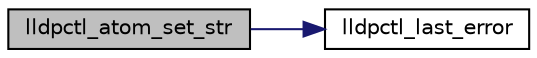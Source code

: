 digraph G
{
  edge [fontname="Helvetica",fontsize="10",labelfontname="Helvetica",labelfontsize="10"];
  node [fontname="Helvetica",fontsize="10",shape=record];
  rankdir="LR";
  Node1 [label="lldpctl_atom_set_str",height=0.2,width=0.4,color="black", fillcolor="grey75", style="filled" fontcolor="black"];
  Node1 -> Node2 [color="midnightblue",fontsize="10",style="solid",fontname="Helvetica"];
  Node2 [label="lldpctl_last_error",height=0.2,width=0.4,color="black", fillcolor="white", style="filled",URL="$group__lldpctl__errors__logs.html#ga591c61c3e5c5dc5ab87ec238bece4571"];
}
